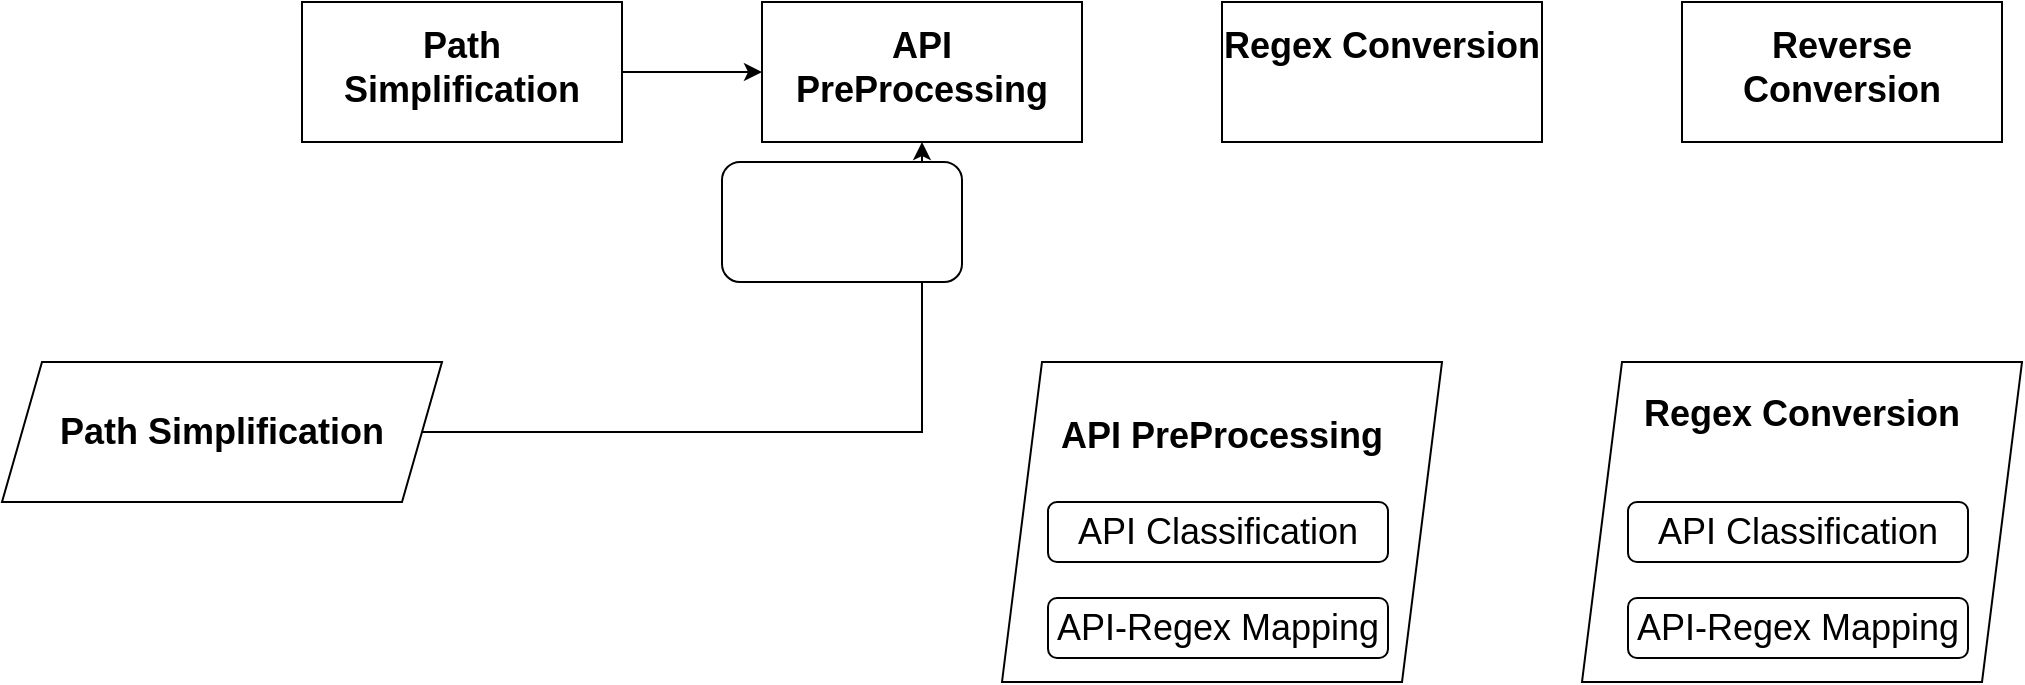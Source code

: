 <mxfile version="16.6.1" type="github">
  <diagram name="Page-1" id="929967ad-93f9-6ef4-fab6-5d389245f69c">
    <mxGraphModel dx="1929" dy="1106" grid="1" gridSize="10" guides="1" tooltips="1" connect="1" arrows="1" fold="1" page="1" pageScale="1.5" pageWidth="1169" pageHeight="826" background="none" math="0" shadow="0">
      <root>
        <mxCell id="0" style=";html=1;" />
        <mxCell id="1" style=";html=1;" parent="0" />
        <mxCell id="1672d66443f91eb5-13" style="edgeStyle=orthogonalEdgeStyle;rounded=0;html=1;jettySize=auto;orthogonalLoop=1;endArrow=circlePlus;endFill=0;" parent="1" source="1672d66443f91eb5-4" edge="1">
          <mxGeometry relative="1" as="geometry">
            <Array as="points">
              <mxPoint x="477" y="485" />
              <mxPoint x="517" y="485" />
            </Array>
            <mxPoint x="517" y="445.0" as="targetPoint" />
          </mxGeometry>
        </mxCell>
        <mxCell id="1672d66443f91eb5-15" style="edgeStyle=orthogonalEdgeStyle;rounded=0;html=1;endArrow=circlePlus;endFill=0;jettySize=auto;orthogonalLoop=1;" parent="1" source="1672d66443f91eb5-5" edge="1">
          <mxGeometry relative="1" as="geometry">
            <Array as="points">
              <mxPoint x="717" y="485" />
              <mxPoint x="517" y="485" />
            </Array>
            <mxPoint x="517" y="445.0" as="targetPoint" />
          </mxGeometry>
        </mxCell>
        <mxCell id="1672d66443f91eb5-16" style="edgeStyle=orthogonalEdgeStyle;rounded=0;html=1;endArrow=circlePlus;endFill=0;jettySize=auto;orthogonalLoop=1;entryX=0.25;entryY=1;" parent="1" source="1672d66443f91eb5-7" edge="1">
          <mxGeometry relative="1" as="geometry">
            <Array as="points">
              <mxPoint x="627" y="635" />
              <mxPoint x="677" y="635" />
            </Array>
            <mxPoint x="677" y="605.0" as="targetPoint" />
          </mxGeometry>
        </mxCell>
        <mxCell id="1672d66443f91eb5-17" style="edgeStyle=orthogonalEdgeStyle;rounded=0;html=1;endArrow=circlePlus;endFill=0;jettySize=auto;orthogonalLoop=1;entryX=0.5;entryY=1;" parent="1" source="1672d66443f91eb5-8" edge="1">
          <mxGeometry relative="1" as="geometry">
            <Array as="points">
              <mxPoint x="817" y="635" />
              <mxPoint x="717" y="635" />
            </Array>
            <mxPoint x="717" y="605.0" as="targetPoint" />
          </mxGeometry>
        </mxCell>
        <mxCell id="cCspnFSM4ksfWUjLRAov-4" style="edgeStyle=orthogonalEdgeStyle;rounded=0;orthogonalLoop=1;jettySize=auto;html=1;entryX=0;entryY=0.5;entryDx=0;entryDy=0;fontSize=18;" edge="1" parent="1" source="1672d66443f91eb5-9" target="cCspnFSM4ksfWUjLRAov-1">
          <mxGeometry relative="1" as="geometry" />
        </mxCell>
        <mxCell id="1672d66443f91eb5-9" value="&lt;p&gt;&lt;font style=&quot;font-size: 18px&quot;&gt;Path Simplification&lt;/font&gt;&lt;/p&gt;" style="shape=rect;html=1;overflow=fill;whiteSpace=wrap;align=center;fontStyle=1" parent="1" vertex="1">
          <mxGeometry x="410" y="290" width="160" height="70" as="geometry" />
        </mxCell>
        <mxCell id="cCspnFSM4ksfWUjLRAov-1" value="&lt;p&gt;&lt;font style=&quot;font-size: 18px&quot;&gt;API PreProcessing&lt;/font&gt;&lt;/p&gt;" style="shape=rect;html=1;overflow=fill;whiteSpace=wrap;align=center;fontStyle=1" vertex="1" parent="1">
          <mxGeometry x="640" y="290" width="160" height="70" as="geometry" />
        </mxCell>
        <mxCell id="cCspnFSM4ksfWUjLRAov-2" value="&lt;p&gt;&lt;font style=&quot;font-size: 18px&quot;&gt;Regex Conversion&lt;/font&gt;&lt;/p&gt;" style="shape=rect;html=1;overflow=fill;whiteSpace=wrap;align=center;fontStyle=1" vertex="1" parent="1">
          <mxGeometry x="870" y="290" width="160" height="70" as="geometry" />
        </mxCell>
        <mxCell id="cCspnFSM4ksfWUjLRAov-3" value="&lt;p&gt;&lt;font style=&quot;font-size: 18px&quot;&gt;Reverse Conversion&lt;/font&gt;&lt;/p&gt;" style="shape=rect;html=1;overflow=fill;whiteSpace=wrap;align=center;fontStyle=1" vertex="1" parent="1">
          <mxGeometry x="1100" y="290" width="160" height="70" as="geometry" />
        </mxCell>
        <mxCell id="cCspnFSM4ksfWUjLRAov-6" style="edgeStyle=orthogonalEdgeStyle;rounded=0;orthogonalLoop=1;jettySize=auto;html=1;fontSize=18;entryX=0.5;entryY=1;entryDx=0;entryDy=0;" edge="1" parent="1" source="cCspnFSM4ksfWUjLRAov-5" target="cCspnFSM4ksfWUjLRAov-1">
          <mxGeometry relative="1" as="geometry">
            <mxPoint x="490" y="360.0" as="targetPoint" />
          </mxGeometry>
        </mxCell>
        <mxCell id="cCspnFSM4ksfWUjLRAov-5" value="&lt;span style=&quot;font-weight: 700&quot;&gt;Path Simplification&lt;/span&gt;" style="shape=parallelogram;perimeter=parallelogramPerimeter;whiteSpace=wrap;html=1;fixedSize=1;fontSize=18;" vertex="1" parent="1">
          <mxGeometry x="260" y="470" width="220" height="70" as="geometry" />
        </mxCell>
        <mxCell id="cCspnFSM4ksfWUjLRAov-9" value="" style="rounded=1;whiteSpace=wrap;html=1;fontSize=18;" vertex="1" parent="1">
          <mxGeometry x="620" y="370" width="120" height="60" as="geometry" />
        </mxCell>
        <mxCell id="cCspnFSM4ksfWUjLRAov-12" value="" style="group" vertex="1" connectable="0" parent="1">
          <mxGeometry x="760" y="470" width="220" height="160" as="geometry" />
        </mxCell>
        <mxCell id="cCspnFSM4ksfWUjLRAov-13" value="" style="group" vertex="1" connectable="0" parent="cCspnFSM4ksfWUjLRAov-12">
          <mxGeometry width="220" height="160" as="geometry" />
        </mxCell>
        <mxCell id="cCspnFSM4ksfWUjLRAov-7" value="&lt;span style=&quot;font-weight: 700&quot;&gt;&lt;br&gt;API PreProcessing&lt;br&gt;&lt;br&gt;&lt;br&gt;&lt;br&gt;&lt;br&gt;&lt;/span&gt;&lt;br&gt;" style="shape=parallelogram;perimeter=parallelogramPerimeter;whiteSpace=wrap;html=1;fixedSize=1;fontSize=18;" vertex="1" parent="cCspnFSM4ksfWUjLRAov-13">
          <mxGeometry width="220" height="160" as="geometry" />
        </mxCell>
        <mxCell id="cCspnFSM4ksfWUjLRAov-10" value="API Classification" style="rounded=1;whiteSpace=wrap;html=1;fontSize=18;" vertex="1" parent="cCspnFSM4ksfWUjLRAov-13">
          <mxGeometry x="23" y="70" width="170" height="30" as="geometry" />
        </mxCell>
        <mxCell id="cCspnFSM4ksfWUjLRAov-11" value="API-Regex Mapping" style="rounded=1;whiteSpace=wrap;html=1;fontSize=18;" vertex="1" parent="cCspnFSM4ksfWUjLRAov-13">
          <mxGeometry x="23" y="118" width="170" height="30" as="geometry" />
        </mxCell>
        <mxCell id="cCspnFSM4ksfWUjLRAov-14" value="" style="group" vertex="1" connectable="0" parent="1">
          <mxGeometry x="1050" y="470" width="220" height="160" as="geometry" />
        </mxCell>
        <mxCell id="cCspnFSM4ksfWUjLRAov-15" value="" style="group" vertex="1" connectable="0" parent="cCspnFSM4ksfWUjLRAov-14">
          <mxGeometry width="220" height="160" as="geometry" />
        </mxCell>
        <mxCell id="cCspnFSM4ksfWUjLRAov-16" value="&lt;b&gt;Regex Conversion&lt;br&gt;&lt;br&gt;&lt;br&gt;&lt;br&gt;&lt;br&gt;&lt;br&gt;&lt;/b&gt;" style="shape=parallelogram;perimeter=parallelogramPerimeter;whiteSpace=wrap;html=1;fixedSize=1;fontSize=18;" vertex="1" parent="cCspnFSM4ksfWUjLRAov-15">
          <mxGeometry width="220" height="160" as="geometry" />
        </mxCell>
        <mxCell id="cCspnFSM4ksfWUjLRAov-17" value="API Classification" style="rounded=1;whiteSpace=wrap;html=1;fontSize=18;" vertex="1" parent="cCspnFSM4ksfWUjLRAov-15">
          <mxGeometry x="23" y="70" width="170" height="30" as="geometry" />
        </mxCell>
        <mxCell id="cCspnFSM4ksfWUjLRAov-18" value="API-Regex Mapping" style="rounded=1;whiteSpace=wrap;html=1;fontSize=18;" vertex="1" parent="cCspnFSM4ksfWUjLRAov-15">
          <mxGeometry x="23" y="118" width="170" height="30" as="geometry" />
        </mxCell>
      </root>
    </mxGraphModel>
  </diagram>
</mxfile>

